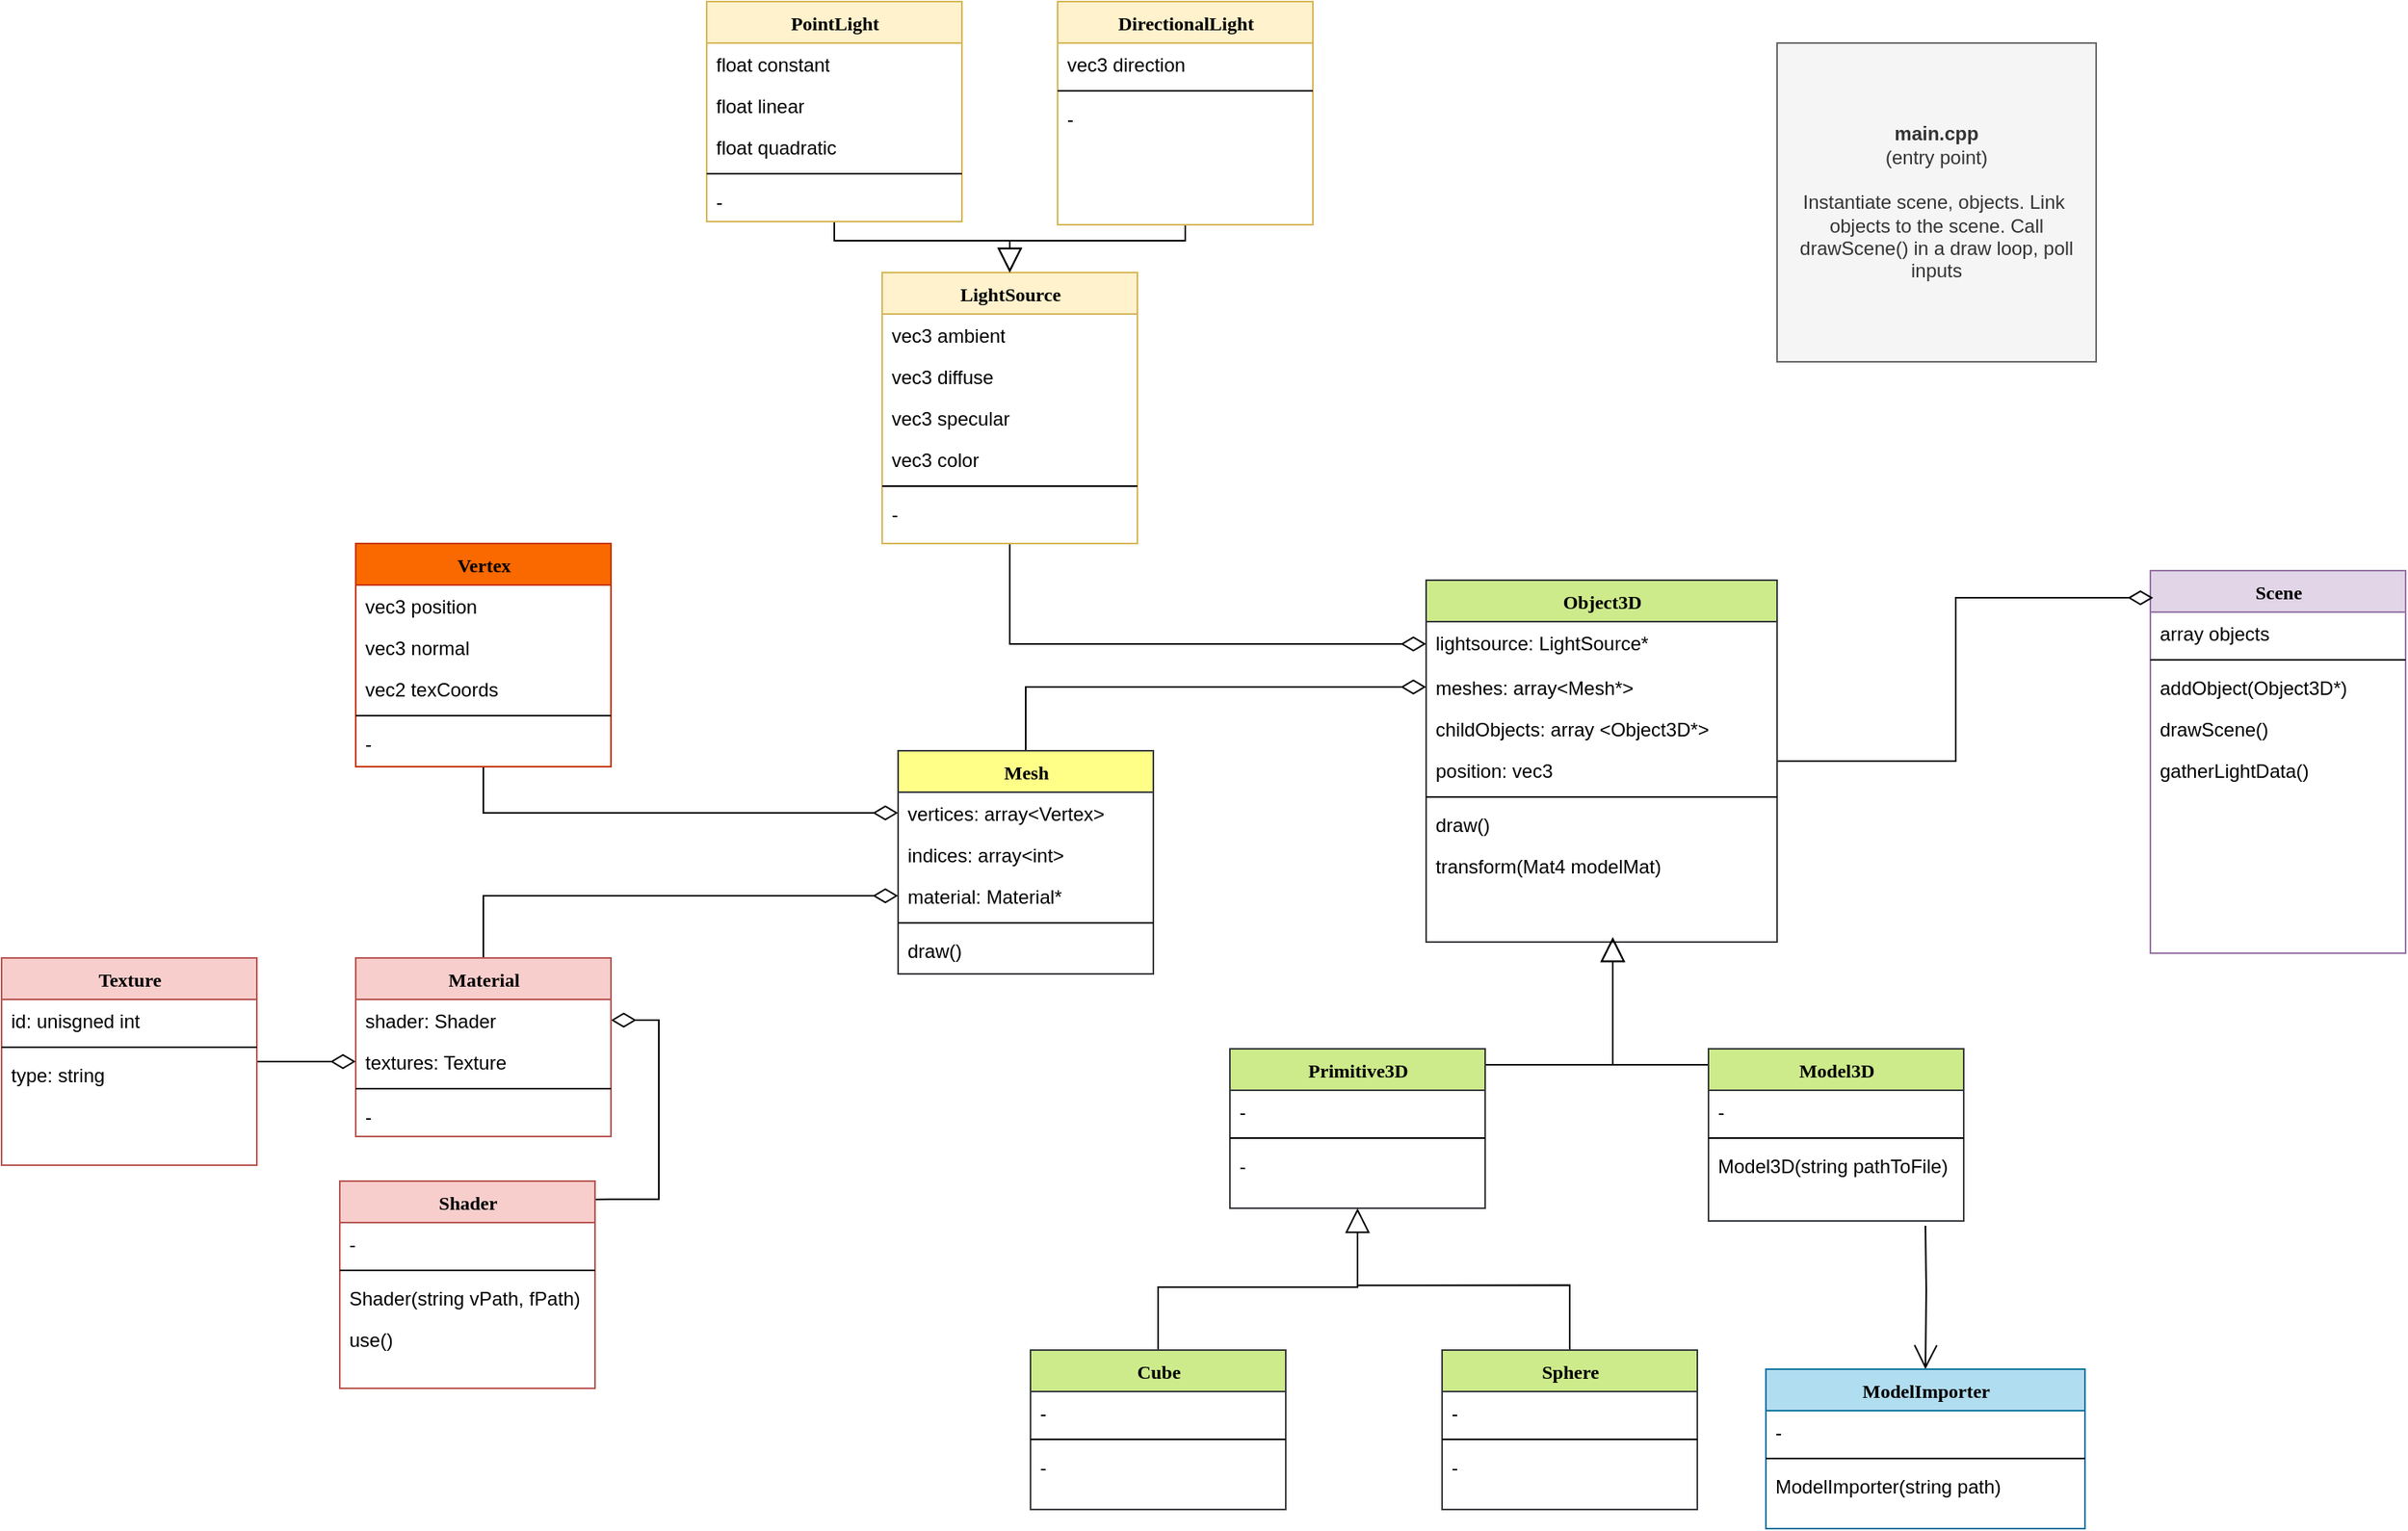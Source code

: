 <mxfile version="16.5.6" type="device"><diagram name="Page-1" id="9f46799a-70d6-7492-0946-bef42562c5a5"><mxGraphModel dx="2680" dy="1717" grid="0" gridSize="10" guides="1" tooltips="1" connect="1" arrows="1" fold="1" page="1" pageScale="1" pageWidth="1100" pageHeight="850" background="none" math="0" shadow="0"><root><mxCell id="0"/><mxCell id="1" parent="0"/><mxCell id="78961159f06e98e8-17" value="Scene" style="swimlane;html=1;fontStyle=1;align=center;verticalAlign=top;childLayout=stackLayout;horizontal=1;startSize=26;horizontalStack=0;resizeParent=1;resizeLast=0;collapsible=1;marginBottom=0;swimlaneFillColor=#ffffff;rounded=0;shadow=0;comic=0;labelBackgroundColor=none;strokeWidth=1;fillColor=#e1d5e7;fontFamily=Verdana;fontSize=12;strokeColor=#9673a6;" parent="1" vertex="1"><mxGeometry x="290" y="295" width="160" height="240" as="geometry"/></mxCell><mxCell id="78961159f06e98e8-21" value="array objects" style="text;html=1;strokeColor=none;fillColor=none;align=left;verticalAlign=top;spacingLeft=4;spacingRight=4;whiteSpace=wrap;overflow=hidden;rotatable=0;points=[[0,0.5],[1,0.5]];portConstraint=eastwest;rounded=0;" parent="78961159f06e98e8-17" vertex="1"><mxGeometry y="26" width="160" height="26" as="geometry"/></mxCell><mxCell id="78961159f06e98e8-19" value="" style="line;html=1;strokeWidth=1;fillColor=none;align=left;verticalAlign=middle;spacingTop=-1;spacingLeft=3;spacingRight=3;rotatable=0;labelPosition=right;points=[];portConstraint=eastwest;rounded=0;" parent="78961159f06e98e8-17" vertex="1"><mxGeometry y="52" width="160" height="8" as="geometry"/></mxCell><mxCell id="78961159f06e98e8-20" value="addObject(Object3D*)" style="text;html=1;strokeColor=none;fillColor=none;align=left;verticalAlign=top;spacingLeft=4;spacingRight=4;whiteSpace=wrap;overflow=hidden;rotatable=0;points=[[0,0.5],[1,0.5]];portConstraint=eastwest;rounded=0;" parent="78961159f06e98e8-17" vertex="1"><mxGeometry y="60" width="160" height="26" as="geometry"/></mxCell><mxCell id="78961159f06e98e8-27" value="drawScene()" style="text;html=1;strokeColor=none;fillColor=none;align=left;verticalAlign=top;spacingLeft=4;spacingRight=4;whiteSpace=wrap;overflow=hidden;rotatable=0;points=[[0,0.5],[1,0.5]];portConstraint=eastwest;rounded=0;" parent="78961159f06e98e8-17" vertex="1"><mxGeometry y="86" width="160" height="26" as="geometry"/></mxCell><mxCell id="78961159f06e98e8-26" value="gatherLightData()" style="text;html=1;strokeColor=none;fillColor=none;align=left;verticalAlign=top;spacingLeft=4;spacingRight=4;whiteSpace=wrap;overflow=hidden;rotatable=0;points=[[0,0.5],[1,0.5]];portConstraint=eastwest;rounded=0;" parent="78961159f06e98e8-17" vertex="1"><mxGeometry y="112" width="160" height="26" as="geometry"/></mxCell><mxCell id="ASYrohLB6KQTPYVMSVY9-3" style="edgeStyle=orthogonalEdgeStyle;orthogonalLoop=1;jettySize=auto;html=1;entryX=0.011;entryY=0.071;entryDx=0;entryDy=0;entryPerimeter=0;endArrow=diamondThin;endFill=0;strokeWidth=1;endSize=13;rounded=0;" edge="1" parent="1" source="I4Mo-I--qaA4jTVnh096-1" target="78961159f06e98e8-17"><mxGeometry relative="1" as="geometry"/></mxCell><mxCell id="I4Mo-I--qaA4jTVnh096-1" value="&lt;div&gt;Object3D&lt;/div&gt;&lt;div&gt;&lt;br&gt;&lt;/div&gt;" style="swimlane;html=1;fontStyle=1;align=center;verticalAlign=top;childLayout=stackLayout;horizontal=1;startSize=26;horizontalStack=0;resizeParent=1;resizeLast=0;collapsible=1;marginBottom=0;swimlaneFillColor=#ffffff;rounded=0;shadow=0;comic=0;labelBackgroundColor=none;strokeWidth=1;fillColor=#cdeb8b;fontFamily=Verdana;fontSize=12;strokeColor=#36393d;" parent="1" vertex="1"><mxGeometry x="-164" y="301" width="220" height="227" as="geometry"/></mxCell><mxCell id="I4Mo-I--qaA4jTVnh096-6" value="lightsource: LightSource*" style="text;html=1;strokeColor=none;fillColor=none;align=left;verticalAlign=top;spacingLeft=4;spacingRight=4;whiteSpace=wrap;overflow=hidden;rotatable=0;points=[[0,0.5],[1,0.5]];portConstraint=eastwest;rounded=0;" parent="I4Mo-I--qaA4jTVnh096-1" vertex="1"><mxGeometry y="26" width="220" height="28" as="geometry"/></mxCell><mxCell id="I4Mo-I--qaA4jTVnh096-8" value="meshes: array&amp;lt;Mesh*&amp;gt;" style="text;html=1;strokeColor=none;fillColor=none;align=left;verticalAlign=top;spacingLeft=4;spacingRight=4;whiteSpace=wrap;overflow=hidden;rotatable=0;points=[[0,0.5],[1,0.5]];portConstraint=eastwest;rounded=0;" parent="I4Mo-I--qaA4jTVnh096-1" vertex="1"><mxGeometry y="54" width="220" height="26" as="geometry"/></mxCell><mxCell id="uPj9kW4o9uPtWvAovRSx-18" value="childObjects: array &amp;lt;Object3D*&amp;gt;" style="text;html=1;strokeColor=none;fillColor=none;align=left;verticalAlign=top;spacingLeft=4;spacingRight=4;whiteSpace=wrap;overflow=hidden;rotatable=0;points=[[0,0.5],[1,0.5]];portConstraint=eastwest;rounded=0;" parent="I4Mo-I--qaA4jTVnh096-1" vertex="1"><mxGeometry y="80" width="220" height="26" as="geometry"/></mxCell><mxCell id="_EWhjN4xrIJZ-Jz4ffAR-30" value="position: vec3" style="text;html=1;strokeColor=none;fillColor=none;align=left;verticalAlign=top;spacingLeft=4;spacingRight=4;whiteSpace=wrap;overflow=hidden;rotatable=0;points=[[0,0.5],[1,0.5]];portConstraint=eastwest;rounded=0;" parent="I4Mo-I--qaA4jTVnh096-1" vertex="1"><mxGeometry y="106" width="220" height="26" as="geometry"/></mxCell><mxCell id="I4Mo-I--qaA4jTVnh096-7" value="" style="line;html=1;strokeWidth=1;fillColor=none;align=left;verticalAlign=middle;spacingTop=-1;spacingLeft=3;spacingRight=3;rotatable=0;labelPosition=right;points=[];portConstraint=eastwest;rounded=0;" parent="I4Mo-I--qaA4jTVnh096-1" vertex="1"><mxGeometry y="132" width="220" height="8" as="geometry"/></mxCell><mxCell id="I4Mo-I--qaA4jTVnh096-9" value="draw()" style="text;html=1;strokeColor=none;fillColor=none;align=left;verticalAlign=top;spacingLeft=4;spacingRight=4;whiteSpace=wrap;overflow=hidden;rotatable=0;points=[[0,0.5],[1,0.5]];portConstraint=eastwest;rounded=0;" parent="I4Mo-I--qaA4jTVnh096-1" vertex="1"><mxGeometry y="140" width="220" height="26" as="geometry"/></mxCell><mxCell id="I4Mo-I--qaA4jTVnh096-73" value="transform(Mat4 modelMat)" style="text;html=1;strokeColor=none;fillColor=none;align=left;verticalAlign=top;spacingLeft=4;spacingRight=4;whiteSpace=wrap;overflow=hidden;rotatable=0;points=[[0,0.5],[1,0.5]];portConstraint=eastwest;rounded=0;" parent="I4Mo-I--qaA4jTVnh096-1" vertex="1"><mxGeometry y="166" width="220" height="26" as="geometry"/></mxCell><mxCell id="uPj9kW4o9uPtWvAovRSx-3" style="edgeStyle=orthogonalEdgeStyle;rounded=0;orthogonalLoop=1;jettySize=auto;html=1;entryX=0;entryY=0.5;entryDx=0;entryDy=0;endArrow=diamondThin;endFill=0;strokeWidth=1;endSize=13;" parent="1" source="I4Mo-I--qaA4jTVnh096-10" target="I4Mo-I--qaA4jTVnh096-6" edge="1"><mxGeometry relative="1" as="geometry"><mxPoint x="-370" y="309" as="targetPoint"/></mxGeometry></mxCell><mxCell id="I4Mo-I--qaA4jTVnh096-10" value="LightSource" style="swimlane;html=1;fontStyle=1;align=center;verticalAlign=top;childLayout=stackLayout;horizontal=1;startSize=26;horizontalStack=0;resizeParent=1;resizeLast=0;collapsible=1;marginBottom=0;swimlaneFillColor=#ffffff;rounded=0;shadow=0;comic=0;labelBackgroundColor=none;strokeWidth=1;fillColor=#fff2cc;fontFamily=Verdana;fontSize=12;strokeColor=#d6b656;" parent="1" vertex="1"><mxGeometry x="-505" y="108" width="160" height="170" as="geometry"/></mxCell><mxCell id="_EWhjN4xrIJZ-Jz4ffAR-13" value="vec3 ambient" style="text;html=1;strokeColor=none;fillColor=none;align=left;verticalAlign=top;spacingLeft=4;spacingRight=4;whiteSpace=wrap;overflow=hidden;rotatable=0;points=[[0,0.5],[1,0.5]];portConstraint=eastwest;rounded=0;" parent="I4Mo-I--qaA4jTVnh096-10" vertex="1"><mxGeometry y="26" width="160" height="26" as="geometry"/></mxCell><mxCell id="_EWhjN4xrIJZ-Jz4ffAR-14" value="vec3 diffuse" style="text;html=1;strokeColor=none;fillColor=none;align=left;verticalAlign=top;spacingLeft=4;spacingRight=4;whiteSpace=wrap;overflow=hidden;rotatable=0;points=[[0,0.5],[1,0.5]];portConstraint=eastwest;rounded=0;" parent="I4Mo-I--qaA4jTVnh096-10" vertex="1"><mxGeometry y="52" width="160" height="26" as="geometry"/></mxCell><mxCell id="_EWhjN4xrIJZ-Jz4ffAR-12" value="vec3 specular" style="text;html=1;strokeColor=none;fillColor=none;align=left;verticalAlign=top;spacingLeft=4;spacingRight=4;whiteSpace=wrap;overflow=hidden;rotatable=0;points=[[0,0.5],[1,0.5]];portConstraint=eastwest;rounded=0;" parent="I4Mo-I--qaA4jTVnh096-10" vertex="1"><mxGeometry y="78" width="160" height="26" as="geometry"/></mxCell><mxCell id="I4Mo-I--qaA4jTVnh096-2" value="vec3 color" style="text;html=1;strokeColor=none;fillColor=none;align=left;verticalAlign=top;spacingLeft=4;spacingRight=4;whiteSpace=wrap;overflow=hidden;rotatable=0;points=[[0,0.5],[1,0.5]];portConstraint=eastwest;rounded=0;" parent="I4Mo-I--qaA4jTVnh096-10" vertex="1"><mxGeometry y="104" width="160" height="26" as="geometry"/></mxCell><mxCell id="I4Mo-I--qaA4jTVnh096-16" value="" style="line;html=1;strokeWidth=1;fillColor=none;align=left;verticalAlign=middle;spacingTop=-1;spacingLeft=3;spacingRight=3;rotatable=0;labelPosition=right;points=[];portConstraint=eastwest;rounded=0;" parent="I4Mo-I--qaA4jTVnh096-10" vertex="1"><mxGeometry y="130" width="160" height="8" as="geometry"/></mxCell><mxCell id="I4Mo-I--qaA4jTVnh096-18" value="-" style="text;html=1;strokeColor=none;fillColor=none;align=left;verticalAlign=top;spacingLeft=4;spacingRight=4;whiteSpace=wrap;overflow=hidden;rotatable=0;points=[[0,0.5],[1,0.5]];portConstraint=eastwest;rounded=0;" parent="I4Mo-I--qaA4jTVnh096-10" vertex="1"><mxGeometry y="138" width="160" height="26" as="geometry"/></mxCell><mxCell id="I4Mo-I--qaA4jTVnh096-43" style="edgeStyle=orthogonalEdgeStyle;rounded=0;orthogonalLoop=1;jettySize=auto;html=1;endArrow=block;endFill=0;strokeWidth=1;endSize=13;" parent="1" source="I4Mo-I--qaA4jTVnh096-20" edge="1"><mxGeometry relative="1" as="geometry"><mxPoint x="-47" y="525" as="targetPoint"/><Array as="points"><mxPoint x="-47" y="605"/></Array></mxGeometry></mxCell><mxCell id="I4Mo-I--qaA4jTVnh096-20" value="Primitive3D" style="swimlane;html=1;fontStyle=1;align=center;verticalAlign=top;childLayout=stackLayout;horizontal=1;startSize=26;horizontalStack=0;resizeParent=1;resizeLast=0;collapsible=1;marginBottom=0;swimlaneFillColor=#ffffff;rounded=0;shadow=0;comic=0;labelBackgroundColor=none;strokeWidth=1;fillColor=#cdeb8b;fontFamily=Verdana;fontSize=12;strokeColor=#36393d;" parent="1" vertex="1"><mxGeometry x="-287" y="595" width="160" height="100" as="geometry"/></mxCell><mxCell id="I4Mo-I--qaA4jTVnh096-23" value="-" style="text;html=1;strokeColor=none;fillColor=none;align=left;verticalAlign=top;spacingLeft=4;spacingRight=4;whiteSpace=wrap;overflow=hidden;rotatable=0;points=[[0,0.5],[1,0.5]];portConstraint=eastwest;rounded=0;" parent="I4Mo-I--qaA4jTVnh096-20" vertex="1"><mxGeometry y="26" width="160" height="26" as="geometry"/></mxCell><mxCell id="I4Mo-I--qaA4jTVnh096-26" value="" style="line;html=1;strokeWidth=1;fillColor=none;align=left;verticalAlign=middle;spacingTop=-1;spacingLeft=3;spacingRight=3;rotatable=0;labelPosition=right;points=[];portConstraint=eastwest;rounded=0;" parent="I4Mo-I--qaA4jTVnh096-20" vertex="1"><mxGeometry y="52" width="160" height="8" as="geometry"/></mxCell><mxCell id="I4Mo-I--qaA4jTVnh096-27" value="-" style="text;html=1;strokeColor=none;fillColor=none;align=left;verticalAlign=top;spacingLeft=4;spacingRight=4;whiteSpace=wrap;overflow=hidden;rotatable=0;points=[[0,0.5],[1,0.5]];portConstraint=eastwest;rounded=0;" parent="I4Mo-I--qaA4jTVnh096-20" vertex="1"><mxGeometry y="60" width="160" height="26" as="geometry"/></mxCell><mxCell id="I4Mo-I--qaA4jTVnh096-44" style="edgeStyle=orthogonalEdgeStyle;rounded=0;orthogonalLoop=1;jettySize=auto;html=1;endArrow=block;endFill=0;strokeWidth=1;endSize=13;" parent="1" source="I4Mo-I--qaA4jTVnh096-29" edge="1"><mxGeometry relative="1" as="geometry"><mxPoint x="-47" y="525" as="targetPoint"/><Array as="points"><mxPoint x="-47" y="605"/></Array></mxGeometry></mxCell><mxCell id="I4Mo-I--qaA4jTVnh096-29" value="Model3D" style="swimlane;html=1;fontStyle=1;align=center;verticalAlign=top;childLayout=stackLayout;horizontal=1;startSize=26;horizontalStack=0;resizeParent=1;resizeLast=0;collapsible=1;marginBottom=0;swimlaneFillColor=#ffffff;rounded=0;shadow=0;comic=0;labelBackgroundColor=none;strokeWidth=1;fillColor=#cdeb8b;fontFamily=Verdana;fontSize=12;strokeColor=#36393d;" parent="1" vertex="1"><mxGeometry x="13" y="595" width="160" height="108" as="geometry"/></mxCell><mxCell id="I4Mo-I--qaA4jTVnh096-34" value="-" style="text;html=1;strokeColor=none;fillColor=none;align=left;verticalAlign=top;spacingLeft=4;spacingRight=4;whiteSpace=wrap;overflow=hidden;rotatable=0;points=[[0,0.5],[1,0.5]];portConstraint=eastwest;rounded=0;" parent="I4Mo-I--qaA4jTVnh096-29" vertex="1"><mxGeometry y="26" width="160" height="26" as="geometry"/></mxCell><mxCell id="I4Mo-I--qaA4jTVnh096-35" value="" style="line;html=1;strokeWidth=1;fillColor=none;align=left;verticalAlign=middle;spacingTop=-1;spacingLeft=3;spacingRight=3;rotatable=0;labelPosition=right;points=[];portConstraint=eastwest;rounded=0;" parent="I4Mo-I--qaA4jTVnh096-29" vertex="1"><mxGeometry y="52" width="160" height="8" as="geometry"/></mxCell><mxCell id="I4Mo-I--qaA4jTVnh096-37" value="Model3D(string pathToFile)" style="text;html=1;strokeColor=none;fillColor=none;align=left;verticalAlign=top;spacingLeft=4;spacingRight=4;whiteSpace=wrap;overflow=hidden;rotatable=0;points=[[0,0.5],[1,0.5]];portConstraint=eastwest;rounded=0;" parent="I4Mo-I--qaA4jTVnh096-29" vertex="1"><mxGeometry y="60" width="160" height="26" as="geometry"/></mxCell><mxCell id="uPj9kW4o9uPtWvAovRSx-5" style="edgeStyle=orthogonalEdgeStyle;rounded=0;orthogonalLoop=1;jettySize=auto;html=1;entryX=0;entryY=0.5;entryDx=0;entryDy=0;endArrow=diamondThin;endFill=0;strokeWidth=1;endSize=13;" parent="1" source="I4Mo-I--qaA4jTVnh096-45" target="I4Mo-I--qaA4jTVnh096-8" edge="1"><mxGeometry relative="1" as="geometry"><mxPoint x="-370" y="335" as="targetPoint"/></mxGeometry></mxCell><mxCell id="I4Mo-I--qaA4jTVnh096-45" value="Mesh" style="swimlane;html=1;fontStyle=1;align=center;verticalAlign=top;childLayout=stackLayout;horizontal=1;startSize=26;horizontalStack=0;resizeParent=1;resizeLast=0;collapsible=1;marginBottom=0;swimlaneFillColor=#ffffff;rounded=0;shadow=0;comic=0;labelBackgroundColor=none;strokeWidth=1;fillColor=#ffff88;fontFamily=Verdana;fontSize=12;strokeColor=#36393d;" parent="1" vertex="1"><mxGeometry x="-495" y="408" width="160" height="140" as="geometry"/></mxCell><mxCell id="_EWhjN4xrIJZ-Jz4ffAR-32" value="vertices: array&amp;lt;Vertex&amp;gt;" style="text;html=1;strokeColor=none;fillColor=none;align=left;verticalAlign=top;spacingLeft=4;spacingRight=4;whiteSpace=wrap;overflow=hidden;rotatable=0;points=[[0,0.5],[1,0.5]];portConstraint=eastwest;rounded=0;" parent="I4Mo-I--qaA4jTVnh096-45" vertex="1"><mxGeometry y="26" width="160" height="26" as="geometry"/></mxCell><mxCell id="I4Mo-I--qaA4jTVnh096-50" value="indices: array&amp;lt;int&amp;gt;" style="text;html=1;strokeColor=none;fillColor=none;align=left;verticalAlign=top;spacingLeft=4;spacingRight=4;whiteSpace=wrap;overflow=hidden;rotatable=0;points=[[0,0.5],[1,0.5]];portConstraint=eastwest;rounded=0;" parent="I4Mo-I--qaA4jTVnh096-45" vertex="1"><mxGeometry y="52" width="160" height="26" as="geometry"/></mxCell><mxCell id="_EWhjN4xrIJZ-Jz4ffAR-33" value="material: Material*" style="text;html=1;strokeColor=none;fillColor=none;align=left;verticalAlign=top;spacingLeft=4;spacingRight=4;whiteSpace=wrap;overflow=hidden;rotatable=0;points=[[0,0.5],[1,0.5]];portConstraint=eastwest;rounded=0;" parent="I4Mo-I--qaA4jTVnh096-45" vertex="1"><mxGeometry y="78" width="160" height="26" as="geometry"/></mxCell><mxCell id="I4Mo-I--qaA4jTVnh096-51" value="" style="line;html=1;strokeWidth=1;fillColor=none;align=left;verticalAlign=middle;spacingTop=-1;spacingLeft=3;spacingRight=3;rotatable=0;labelPosition=right;points=[];portConstraint=eastwest;rounded=0;" parent="I4Mo-I--qaA4jTVnh096-45" vertex="1"><mxGeometry y="104" width="160" height="8" as="geometry"/></mxCell><mxCell id="I4Mo-I--qaA4jTVnh096-53" value="draw()" style="text;html=1;strokeColor=none;fillColor=none;align=left;verticalAlign=top;spacingLeft=4;spacingRight=4;whiteSpace=wrap;overflow=hidden;rotatable=0;points=[[0,0.5],[1,0.5]];portConstraint=eastwest;rounded=0;" parent="I4Mo-I--qaA4jTVnh096-45" vertex="1"><mxGeometry y="112" width="160" height="26" as="geometry"/></mxCell><mxCell id="_EWhjN4xrIJZ-Jz4ffAR-54" style="edgeStyle=orthogonalEdgeStyle;rounded=0;orthogonalLoop=1;jettySize=auto;html=1;entryX=1;entryY=0.5;entryDx=0;entryDy=0;endArrow=diamondThin;endFill=0;endSize=13;exitX=1;exitY=0.088;exitDx=0;exitDy=0;exitPerimeter=0;strokeWidth=1;" parent="1" source="I4Mo-I--qaA4jTVnh096-75" target="_EWhjN4xrIJZ-Jz4ffAR-49" edge="1"><mxGeometry relative="1" as="geometry"/></mxCell><mxCell id="I4Mo-I--qaA4jTVnh096-75" value="Shader" style="swimlane;html=1;fontStyle=1;align=center;verticalAlign=top;childLayout=stackLayout;horizontal=1;startSize=26;horizontalStack=0;resizeParent=1;resizeLast=0;collapsible=1;marginBottom=0;swimlaneFillColor=#ffffff;rounded=0;shadow=0;comic=0;labelBackgroundColor=none;strokeWidth=1;fillColor=#f8cecc;fontFamily=Verdana;fontSize=12;strokeColor=#b85450;" parent="1" vertex="1"><mxGeometry x="-845" y="678" width="160" height="130" as="geometry"/></mxCell><mxCell id="I4Mo-I--qaA4jTVnh096-79" value="-" style="text;html=1;strokeColor=none;fillColor=none;align=left;verticalAlign=top;spacingLeft=4;spacingRight=4;whiteSpace=wrap;overflow=hidden;rotatable=0;points=[[0,0.5],[1,0.5]];portConstraint=eastwest;rounded=0;" parent="I4Mo-I--qaA4jTVnh096-75" vertex="1"><mxGeometry y="26" width="160" height="26" as="geometry"/></mxCell><mxCell id="I4Mo-I--qaA4jTVnh096-80" value="" style="line;html=1;strokeWidth=1;fillColor=none;align=left;verticalAlign=middle;spacingTop=-1;spacingLeft=3;spacingRight=3;rotatable=0;labelPosition=right;points=[];portConstraint=eastwest;rounded=0;" parent="I4Mo-I--qaA4jTVnh096-75" vertex="1"><mxGeometry y="52" width="160" height="8" as="geometry"/></mxCell><mxCell id="I4Mo-I--qaA4jTVnh096-81" value="Shader(string vPath, fPath)" style="text;html=1;strokeColor=none;fillColor=none;align=left;verticalAlign=top;spacingLeft=4;spacingRight=4;whiteSpace=wrap;overflow=hidden;rotatable=0;points=[[0,0.5],[1,0.5]];portConstraint=eastwest;rounded=0;" parent="I4Mo-I--qaA4jTVnh096-75" vertex="1"><mxGeometry y="60" width="160" height="26" as="geometry"/></mxCell><mxCell id="_EWhjN4xrIJZ-Jz4ffAR-1" value="use()" style="text;html=1;strokeColor=none;fillColor=none;align=left;verticalAlign=top;spacingLeft=4;spacingRight=4;whiteSpace=wrap;overflow=hidden;rotatable=0;points=[[0,0.5],[1,0.5]];portConstraint=eastwest;rounded=0;" parent="I4Mo-I--qaA4jTVnh096-75" vertex="1"><mxGeometry y="86" width="160" height="26" as="geometry"/></mxCell><mxCell id="I4Mo-I--qaA4jTVnh096-84" value="&lt;div align=&quot;center&quot;&gt;&lt;b&gt;main.cpp&lt;/b&gt;&lt;/div&gt;&lt;div align=&quot;center&quot;&gt;(entry point)&lt;/div&gt;&lt;div align=&quot;center&quot;&gt;&lt;br&gt;&lt;/div&gt;&lt;div align=&quot;center&quot;&gt;Instantiate scene, objects. Link&amp;nbsp; objects to the scene. Call drawScene() in a draw loop, poll inputs&lt;br&gt;&lt;/div&gt;" style="rounded=0;whiteSpace=wrap;html=1;align=center;fillColor=#f5f5f5;strokeColor=#666666;fontColor=#333333;" parent="1" vertex="1"><mxGeometry x="56" y="-36" width="200" height="200" as="geometry"/></mxCell><mxCell id="_EWhjN4xrIJZ-Jz4ffAR-10" style="edgeStyle=orthogonalEdgeStyle;rounded=0;orthogonalLoop=1;jettySize=auto;html=1;endArrow=block;endFill=0;endSize=13;strokeWidth=1;" parent="1" source="_EWhjN4xrIJZ-Jz4ffAR-2" target="I4Mo-I--qaA4jTVnh096-10" edge="1"><mxGeometry relative="1" as="geometry"><Array as="points"><mxPoint x="-535" y="88"/><mxPoint x="-425" y="88"/></Array></mxGeometry></mxCell><mxCell id="_EWhjN4xrIJZ-Jz4ffAR-2" value="PointLight" style="swimlane;html=1;fontStyle=1;align=center;verticalAlign=top;childLayout=stackLayout;horizontal=1;startSize=26;horizontalStack=0;resizeParent=1;resizeLast=0;collapsible=1;marginBottom=0;swimlaneFillColor=#ffffff;rounded=0;shadow=0;comic=0;labelBackgroundColor=none;strokeWidth=1;fillColor=#fff2cc;fontFamily=Verdana;fontSize=12;strokeColor=#d6b656;" parent="1" vertex="1"><mxGeometry x="-615" y="-62" width="160" height="138" as="geometry"/></mxCell><mxCell id="_EWhjN4xrIJZ-Jz4ffAR-15" value="float constant" style="text;html=1;strokeColor=none;fillColor=none;align=left;verticalAlign=top;spacingLeft=4;spacingRight=4;whiteSpace=wrap;overflow=hidden;rotatable=0;points=[[0,0.5],[1,0.5]];portConstraint=eastwest;rounded=0;" parent="_EWhjN4xrIJZ-Jz4ffAR-2" vertex="1"><mxGeometry y="26" width="160" height="26" as="geometry"/></mxCell><mxCell id="_EWhjN4xrIJZ-Jz4ffAR-16" value="float linear" style="text;html=1;strokeColor=none;fillColor=none;align=left;verticalAlign=top;spacingLeft=4;spacingRight=4;whiteSpace=wrap;overflow=hidden;rotatable=0;points=[[0,0.5],[1,0.5]];portConstraint=eastwest;rounded=0;" parent="_EWhjN4xrIJZ-Jz4ffAR-2" vertex="1"><mxGeometry y="52" width="160" height="26" as="geometry"/></mxCell><mxCell id="_EWhjN4xrIJZ-Jz4ffAR-3" value="float quadratic" style="text;html=1;strokeColor=none;fillColor=none;align=left;verticalAlign=top;spacingLeft=4;spacingRight=4;whiteSpace=wrap;overflow=hidden;rotatable=0;points=[[0,0.5],[1,0.5]];portConstraint=eastwest;rounded=0;" parent="_EWhjN4xrIJZ-Jz4ffAR-2" vertex="1"><mxGeometry y="78" width="160" height="26" as="geometry"/></mxCell><mxCell id="_EWhjN4xrIJZ-Jz4ffAR-4" value="" style="line;html=1;strokeWidth=1;fillColor=none;align=left;verticalAlign=middle;spacingTop=-1;spacingLeft=3;spacingRight=3;rotatable=0;labelPosition=right;points=[];portConstraint=eastwest;rounded=0;" parent="_EWhjN4xrIJZ-Jz4ffAR-2" vertex="1"><mxGeometry y="104" width="160" height="8" as="geometry"/></mxCell><mxCell id="_EWhjN4xrIJZ-Jz4ffAR-5" value="-" style="text;html=1;strokeColor=none;fillColor=none;align=left;verticalAlign=top;spacingLeft=4;spacingRight=4;whiteSpace=wrap;overflow=hidden;rotatable=0;points=[[0,0.5],[1,0.5]];portConstraint=eastwest;rounded=0;" parent="_EWhjN4xrIJZ-Jz4ffAR-2" vertex="1"><mxGeometry y="112" width="160" height="26" as="geometry"/></mxCell><mxCell id="_EWhjN4xrIJZ-Jz4ffAR-11" style="edgeStyle=orthogonalEdgeStyle;rounded=0;orthogonalLoop=1;jettySize=auto;html=1;entryX=0.5;entryY=0;entryDx=0;entryDy=0;endArrow=block;endFill=0;endSize=13;strokeWidth=1;" parent="1" source="_EWhjN4xrIJZ-Jz4ffAR-6" target="I4Mo-I--qaA4jTVnh096-10" edge="1"><mxGeometry relative="1" as="geometry"><Array as="points"><mxPoint x="-315" y="88"/><mxPoint x="-425" y="88"/></Array></mxGeometry></mxCell><mxCell id="_EWhjN4xrIJZ-Jz4ffAR-6" value="DirectionalLight" style="swimlane;html=1;fontStyle=1;align=center;verticalAlign=top;childLayout=stackLayout;horizontal=1;startSize=26;horizontalStack=0;resizeParent=1;resizeLast=0;collapsible=1;marginBottom=0;swimlaneFillColor=#ffffff;rounded=0;shadow=0;comic=0;labelBackgroundColor=none;strokeWidth=1;fillColor=#fff2cc;fontFamily=Verdana;fontSize=12;strokeColor=#d6b656;" parent="1" vertex="1"><mxGeometry x="-395" y="-62" width="160" height="140" as="geometry"/></mxCell><mxCell id="_EWhjN4xrIJZ-Jz4ffAR-7" value="vec3 direction" style="text;html=1;strokeColor=none;fillColor=none;align=left;verticalAlign=top;spacingLeft=4;spacingRight=4;whiteSpace=wrap;overflow=hidden;rotatable=0;points=[[0,0.5],[1,0.5]];portConstraint=eastwest;rounded=0;" parent="_EWhjN4xrIJZ-Jz4ffAR-6" vertex="1"><mxGeometry y="26" width="160" height="26" as="geometry"/></mxCell><mxCell id="_EWhjN4xrIJZ-Jz4ffAR-8" value="" style="line;html=1;strokeWidth=1;fillColor=none;align=left;verticalAlign=middle;spacingTop=-1;spacingLeft=3;spacingRight=3;rotatable=0;labelPosition=right;points=[];portConstraint=eastwest;rounded=0;" parent="_EWhjN4xrIJZ-Jz4ffAR-6" vertex="1"><mxGeometry y="52" width="160" height="8" as="geometry"/></mxCell><mxCell id="_EWhjN4xrIJZ-Jz4ffAR-9" value="-" style="text;html=1;strokeColor=none;fillColor=none;align=left;verticalAlign=top;spacingLeft=4;spacingRight=4;whiteSpace=wrap;overflow=hidden;rotatable=0;points=[[0,0.5],[1,0.5]];portConstraint=eastwest;rounded=0;" parent="_EWhjN4xrIJZ-Jz4ffAR-6" vertex="1"><mxGeometry y="60" width="160" height="26" as="geometry"/></mxCell><mxCell id="uPj9kW4o9uPtWvAovRSx-16" style="edgeStyle=orthogonalEdgeStyle;rounded=0;orthogonalLoop=1;jettySize=auto;html=1;entryX=0.5;entryY=0;entryDx=0;entryDy=0;endArrow=open;endFill=0;strokeWidth=1;endSize=13;" parent="1" target="uPj9kW4o9uPtWvAovRSx-8" edge="1"><mxGeometry relative="1" as="geometry"><mxPoint x="149" y="706" as="sourcePoint"/></mxGeometry></mxCell><mxCell id="uPj9kW4o9uPtWvAovRSx-2" style="edgeStyle=orthogonalEdgeStyle;rounded=0;orthogonalLoop=1;jettySize=auto;html=1;entryX=0;entryY=0.5;entryDx=0;entryDy=0;endArrow=diamondThin;endFill=0;strokeWidth=1;endSize=13;" parent="1" source="_EWhjN4xrIJZ-Jz4ffAR-34" target="_EWhjN4xrIJZ-Jz4ffAR-32" edge="1"><mxGeometry relative="1" as="geometry"/></mxCell><mxCell id="_EWhjN4xrIJZ-Jz4ffAR-34" value="Vertex" style="swimlane;html=1;fontStyle=1;align=center;verticalAlign=top;childLayout=stackLayout;horizontal=1;startSize=26;horizontalStack=0;resizeParent=1;resizeLast=0;collapsible=1;marginBottom=0;swimlaneFillColor=#ffffff;rounded=0;shadow=0;comic=0;labelBackgroundColor=none;strokeWidth=1;fillColor=#fa6800;fontFamily=Verdana;fontSize=12;strokeColor=#C73500;fontColor=#000000;" parent="1" vertex="1"><mxGeometry x="-835" y="278" width="160" height="140" as="geometry"/></mxCell><mxCell id="_EWhjN4xrIJZ-Jz4ffAR-35" value="vec3 position" style="text;html=1;strokeColor=none;fillColor=none;align=left;verticalAlign=top;spacingLeft=4;spacingRight=4;whiteSpace=wrap;overflow=hidden;rotatable=0;points=[[0,0.5],[1,0.5]];portConstraint=eastwest;rounded=0;" parent="_EWhjN4xrIJZ-Jz4ffAR-34" vertex="1"><mxGeometry y="26" width="160" height="26" as="geometry"/></mxCell><mxCell id="_EWhjN4xrIJZ-Jz4ffAR-36" value="vec3 normal" style="text;html=1;strokeColor=none;fillColor=none;align=left;verticalAlign=top;spacingLeft=4;spacingRight=4;whiteSpace=wrap;overflow=hidden;rotatable=0;points=[[0,0.5],[1,0.5]];portConstraint=eastwest;rounded=0;" parent="_EWhjN4xrIJZ-Jz4ffAR-34" vertex="1"><mxGeometry y="52" width="160" height="26" as="geometry"/></mxCell><mxCell id="_EWhjN4xrIJZ-Jz4ffAR-37" value="vec2 texCoords" style="text;html=1;strokeColor=none;fillColor=none;align=left;verticalAlign=top;spacingLeft=4;spacingRight=4;whiteSpace=wrap;overflow=hidden;rotatable=0;points=[[0,0.5],[1,0.5]];portConstraint=eastwest;rounded=0;" parent="_EWhjN4xrIJZ-Jz4ffAR-34" vertex="1"><mxGeometry y="78" width="160" height="26" as="geometry"/></mxCell><mxCell id="_EWhjN4xrIJZ-Jz4ffAR-38" value="" style="line;html=1;strokeWidth=1;fillColor=none;align=left;verticalAlign=middle;spacingTop=-1;spacingLeft=3;spacingRight=3;rotatable=0;labelPosition=right;points=[];portConstraint=eastwest;rounded=0;" parent="_EWhjN4xrIJZ-Jz4ffAR-34" vertex="1"><mxGeometry y="104" width="160" height="8" as="geometry"/></mxCell><mxCell id="_EWhjN4xrIJZ-Jz4ffAR-39" value="-" style="text;html=1;strokeColor=none;fillColor=none;align=left;verticalAlign=top;spacingLeft=4;spacingRight=4;whiteSpace=wrap;overflow=hidden;rotatable=0;points=[[0,0.5],[1,0.5]];portConstraint=eastwest;rounded=0;" parent="_EWhjN4xrIJZ-Jz4ffAR-34" vertex="1"><mxGeometry y="112" width="160" height="26" as="geometry"/></mxCell><mxCell id="uPj9kW4o9uPtWvAovRSx-1" style="edgeStyle=orthogonalEdgeStyle;rounded=0;orthogonalLoop=1;jettySize=auto;html=1;entryX=0;entryY=0.5;entryDx=0;entryDy=0;endArrow=diamondThin;endFill=0;strokeWidth=1;endSize=13;" parent="1" source="_EWhjN4xrIJZ-Jz4ffAR-48" target="_EWhjN4xrIJZ-Jz4ffAR-33" edge="1"><mxGeometry relative="1" as="geometry"/></mxCell><mxCell id="_EWhjN4xrIJZ-Jz4ffAR-48" value="Material" style="swimlane;html=1;fontStyle=1;align=center;verticalAlign=top;childLayout=stackLayout;horizontal=1;startSize=26;horizontalStack=0;resizeParent=1;resizeLast=0;collapsible=1;marginBottom=0;swimlaneFillColor=#ffffff;rounded=0;shadow=0;comic=0;labelBackgroundColor=none;strokeWidth=1;fillColor=#f8cecc;fontFamily=Verdana;fontSize=12;strokeColor=#b85450;" parent="1" vertex="1"><mxGeometry x="-835" y="538" width="160" height="112" as="geometry"/></mxCell><mxCell id="_EWhjN4xrIJZ-Jz4ffAR-49" value="shader: Shader" style="text;html=1;strokeColor=none;fillColor=none;align=left;verticalAlign=top;spacingLeft=4;spacingRight=4;whiteSpace=wrap;overflow=hidden;rotatable=0;points=[[0,0.5],[1,0.5]];portConstraint=eastwest;rounded=0;" parent="_EWhjN4xrIJZ-Jz4ffAR-48" vertex="1"><mxGeometry y="26" width="160" height="26" as="geometry"/></mxCell><mxCell id="ASYrohLB6KQTPYVMSVY9-1" value="textures: Texture" style="text;html=1;strokeColor=none;fillColor=none;align=left;verticalAlign=top;spacingLeft=4;spacingRight=4;whiteSpace=wrap;overflow=hidden;rotatable=0;points=[[0,0.5],[1,0.5]];portConstraint=eastwest;rounded=0;" vertex="1" parent="_EWhjN4xrIJZ-Jz4ffAR-48"><mxGeometry y="52" width="160" height="26" as="geometry"/></mxCell><mxCell id="_EWhjN4xrIJZ-Jz4ffAR-50" value="" style="line;html=1;strokeWidth=1;fillColor=none;align=left;verticalAlign=middle;spacingTop=-1;spacingLeft=3;spacingRight=3;rotatable=0;labelPosition=right;points=[];portConstraint=eastwest;rounded=0;" parent="_EWhjN4xrIJZ-Jz4ffAR-48" vertex="1"><mxGeometry y="78" width="160" height="8" as="geometry"/></mxCell><mxCell id="_EWhjN4xrIJZ-Jz4ffAR-51" value="-" style="text;html=1;strokeColor=none;fillColor=none;align=left;verticalAlign=top;spacingLeft=4;spacingRight=4;whiteSpace=wrap;overflow=hidden;rotatable=0;points=[[0,0.5],[1,0.5]];portConstraint=eastwest;rounded=0;" parent="_EWhjN4xrIJZ-Jz4ffAR-48" vertex="1"><mxGeometry y="86" width="160" height="26" as="geometry"/></mxCell><mxCell id="uPj9kW4o9uPtWvAovRSx-8" value="ModelImporter" style="swimlane;html=1;fontStyle=1;align=center;verticalAlign=top;childLayout=stackLayout;horizontal=1;startSize=26;horizontalStack=0;resizeParent=1;resizeLast=0;collapsible=1;marginBottom=0;swimlaneFillColor=#ffffff;rounded=0;shadow=0;comic=0;labelBackgroundColor=none;strokeWidth=1;fontFamily=Verdana;fontSize=12;fillColor=#b1ddf0;strokeColor=#10739e;" parent="1" vertex="1"><mxGeometry x="49" y="796" width="200" height="100" as="geometry"/></mxCell><mxCell id="uPj9kW4o9uPtWvAovRSx-10" value="-" style="text;html=1;strokeColor=none;fillColor=none;align=left;verticalAlign=top;spacingLeft=4;spacingRight=4;whiteSpace=wrap;overflow=hidden;rotatable=0;points=[[0,0.5],[1,0.5]];portConstraint=eastwest;rounded=0;" parent="uPj9kW4o9uPtWvAovRSx-8" vertex="1"><mxGeometry y="26" width="200" height="26" as="geometry"/></mxCell><mxCell id="uPj9kW4o9uPtWvAovRSx-11" value="" style="line;html=1;strokeWidth=1;fillColor=none;align=left;verticalAlign=middle;spacingTop=-1;spacingLeft=3;spacingRight=3;rotatable=0;labelPosition=right;points=[];portConstraint=eastwest;rounded=0;" parent="uPj9kW4o9uPtWvAovRSx-8" vertex="1"><mxGeometry y="52" width="200" height="8" as="geometry"/></mxCell><mxCell id="uPj9kW4o9uPtWvAovRSx-15" value="ModelImporter(string path)" style="text;html=1;strokeColor=none;fillColor=none;align=left;verticalAlign=top;spacingLeft=4;spacingRight=4;whiteSpace=wrap;overflow=hidden;rotatable=0;points=[[0,0.5],[1,0.5]];portConstraint=eastwest;rounded=0;" parent="uPj9kW4o9uPtWvAovRSx-8" vertex="1"><mxGeometry y="60" width="200" height="26" as="geometry"/></mxCell><mxCell id="ASYrohLB6KQTPYVMSVY9-9" style="edgeStyle=orthogonalEdgeStyle;orthogonalLoop=1;jettySize=auto;html=1;entryX=0;entryY=0.5;entryDx=0;entryDy=0;endArrow=diamondThin;endFill=0;endSize=13;strokeWidth=1;" edge="1" parent="1" source="ASYrohLB6KQTPYVMSVY9-4" target="ASYrohLB6KQTPYVMSVY9-1"><mxGeometry relative="1" as="geometry"/></mxCell><mxCell id="ASYrohLB6KQTPYVMSVY9-4" value="Texture" style="swimlane;html=1;fontStyle=1;align=center;verticalAlign=top;childLayout=stackLayout;horizontal=1;startSize=26;horizontalStack=0;resizeParent=1;resizeLast=0;collapsible=1;marginBottom=0;swimlaneFillColor=#ffffff;rounded=0;shadow=0;comic=0;labelBackgroundColor=none;strokeWidth=1;fillColor=#f8cecc;fontFamily=Verdana;fontSize=12;strokeColor=#b85450;" vertex="1" parent="1"><mxGeometry x="-1057" y="538" width="160" height="130" as="geometry"/></mxCell><mxCell id="ASYrohLB6KQTPYVMSVY9-5" value="id: unisgned int" style="text;html=1;strokeColor=none;fillColor=none;align=left;verticalAlign=top;spacingLeft=4;spacingRight=4;whiteSpace=wrap;overflow=hidden;rotatable=0;points=[[0,0.5],[1,0.5]];portConstraint=eastwest;rounded=0;" vertex="1" parent="ASYrohLB6KQTPYVMSVY9-4"><mxGeometry y="26" width="160" height="26" as="geometry"/></mxCell><mxCell id="ASYrohLB6KQTPYVMSVY9-6" value="" style="line;html=1;strokeWidth=1;fillColor=none;align=left;verticalAlign=middle;spacingTop=-1;spacingLeft=3;spacingRight=3;rotatable=0;labelPosition=right;points=[];portConstraint=eastwest;rounded=0;" vertex="1" parent="ASYrohLB6KQTPYVMSVY9-4"><mxGeometry y="52" width="160" height="8" as="geometry"/></mxCell><mxCell id="ASYrohLB6KQTPYVMSVY9-7" value="type: string" style="text;html=1;strokeColor=none;fillColor=none;align=left;verticalAlign=top;spacingLeft=4;spacingRight=4;whiteSpace=wrap;overflow=hidden;rotatable=0;points=[[0,0.5],[1,0.5]];portConstraint=eastwest;rounded=0;" vertex="1" parent="ASYrohLB6KQTPYVMSVY9-4"><mxGeometry y="60" width="160" height="26" as="geometry"/></mxCell><mxCell id="ASYrohLB6KQTPYVMSVY9-27" style="edgeStyle=orthogonalEdgeStyle;rounded=0;orthogonalLoop=1;jettySize=auto;html=1;entryX=0.5;entryY=1;entryDx=0;entryDy=0;endArrow=block;endFill=0;endSize=13;strokeWidth=1;" edge="1" parent="1" source="ASYrohLB6KQTPYVMSVY9-17" target="I4Mo-I--qaA4jTVnh096-20"><mxGeometry relative="1" as="geometry"/></mxCell><mxCell id="ASYrohLB6KQTPYVMSVY9-17" value="Cube" style="swimlane;html=1;fontStyle=1;align=center;verticalAlign=top;childLayout=stackLayout;horizontal=1;startSize=26;horizontalStack=0;resizeParent=1;resizeLast=0;collapsible=1;marginBottom=0;swimlaneFillColor=#ffffff;rounded=0;shadow=0;comic=0;labelBackgroundColor=none;strokeWidth=1;fillColor=#cdeb8b;fontFamily=Verdana;fontSize=12;strokeColor=#36393d;" vertex="1" parent="1"><mxGeometry x="-412" y="784" width="160" height="100" as="geometry"/></mxCell><mxCell id="ASYrohLB6KQTPYVMSVY9-18" value="-" style="text;html=1;strokeColor=none;fillColor=none;align=left;verticalAlign=top;spacingLeft=4;spacingRight=4;whiteSpace=wrap;overflow=hidden;rotatable=0;points=[[0,0.5],[1,0.5]];portConstraint=eastwest;rounded=0;" vertex="1" parent="ASYrohLB6KQTPYVMSVY9-17"><mxGeometry y="26" width="160" height="26" as="geometry"/></mxCell><mxCell id="ASYrohLB6KQTPYVMSVY9-19" value="" style="line;html=1;strokeWidth=1;fillColor=none;align=left;verticalAlign=middle;spacingTop=-1;spacingLeft=3;spacingRight=3;rotatable=0;labelPosition=right;points=[];portConstraint=eastwest;rounded=0;" vertex="1" parent="ASYrohLB6KQTPYVMSVY9-17"><mxGeometry y="52" width="160" height="8" as="geometry"/></mxCell><mxCell id="ASYrohLB6KQTPYVMSVY9-20" value="-" style="text;html=1;strokeColor=none;fillColor=none;align=left;verticalAlign=top;spacingLeft=4;spacingRight=4;whiteSpace=wrap;overflow=hidden;rotatable=0;points=[[0,0.5],[1,0.5]];portConstraint=eastwest;rounded=0;" vertex="1" parent="ASYrohLB6KQTPYVMSVY9-17"><mxGeometry y="60" width="160" height="26" as="geometry"/></mxCell><mxCell id="ASYrohLB6KQTPYVMSVY9-30" style="edgeStyle=orthogonalEdgeStyle;rounded=0;orthogonalLoop=1;jettySize=auto;html=1;endArrow=none;endFill=0;endSize=13;strokeWidth=1;" edge="1" parent="1" source="ASYrohLB6KQTPYVMSVY9-22"><mxGeometry relative="1" as="geometry"><mxPoint x="-206.667" y="743.333" as="targetPoint"/><Array as="points"><mxPoint x="-74" y="743"/></Array></mxGeometry></mxCell><mxCell id="ASYrohLB6KQTPYVMSVY9-22" value="Sphere" style="swimlane;html=1;fontStyle=1;align=center;verticalAlign=top;childLayout=stackLayout;horizontal=1;startSize=26;horizontalStack=0;resizeParent=1;resizeLast=0;collapsible=1;marginBottom=0;swimlaneFillColor=#ffffff;rounded=0;shadow=0;comic=0;labelBackgroundColor=none;strokeWidth=1;fillColor=#cdeb8b;fontFamily=Verdana;fontSize=12;strokeColor=#36393d;" vertex="1" parent="1"><mxGeometry x="-154" y="784" width="160" height="100" as="geometry"/></mxCell><mxCell id="ASYrohLB6KQTPYVMSVY9-23" value="-" style="text;html=1;strokeColor=none;fillColor=none;align=left;verticalAlign=top;spacingLeft=4;spacingRight=4;whiteSpace=wrap;overflow=hidden;rotatable=0;points=[[0,0.5],[1,0.5]];portConstraint=eastwest;rounded=0;" vertex="1" parent="ASYrohLB6KQTPYVMSVY9-22"><mxGeometry y="26" width="160" height="26" as="geometry"/></mxCell><mxCell id="ASYrohLB6KQTPYVMSVY9-24" value="" style="line;html=1;strokeWidth=1;fillColor=none;align=left;verticalAlign=middle;spacingTop=-1;spacingLeft=3;spacingRight=3;rotatable=0;labelPosition=right;points=[];portConstraint=eastwest;rounded=0;" vertex="1" parent="ASYrohLB6KQTPYVMSVY9-22"><mxGeometry y="52" width="160" height="8" as="geometry"/></mxCell><mxCell id="ASYrohLB6KQTPYVMSVY9-25" value="-" style="text;html=1;strokeColor=none;fillColor=none;align=left;verticalAlign=top;spacingLeft=4;spacingRight=4;whiteSpace=wrap;overflow=hidden;rotatable=0;points=[[0,0.5],[1,0.5]];portConstraint=eastwest;rounded=0;" vertex="1" parent="ASYrohLB6KQTPYVMSVY9-22"><mxGeometry y="60" width="160" height="26" as="geometry"/></mxCell></root></mxGraphModel></diagram></mxfile>